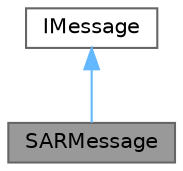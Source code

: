 digraph "SARMessage"
{
 // INTERACTIVE_SVG=YES
 // LATEX_PDF_SIZE
  bgcolor="transparent";
  edge [fontname=Helvetica,fontsize=10,labelfontname=Helvetica,labelfontsize=10];
  node [fontname=Helvetica,fontsize=10,shape=box,height=0.2,width=0.4];
  Node1 [id="Node000001",label="SARMessage",height=0.2,width=0.4,color="gray40", fillcolor="grey60", style="filled", fontcolor="black",tooltip="Класс, реализующий базовое сообщение от РЛС."];
  Node2 -> Node1 [id="edge1_Node000001_Node000002",dir="back",color="steelblue1",style="solid",tooltip=" "];
  Node2 [id="Node000002",label="IMessage",height=0.2,width=0.4,color="gray40", fillcolor="white", style="filled",URL="$d8/d14/class_quasar_s_d_k_1_1_i_o_1_1_i_message.html",tooltip="Интерфейс, описывающий консольное сообщение."];
}
